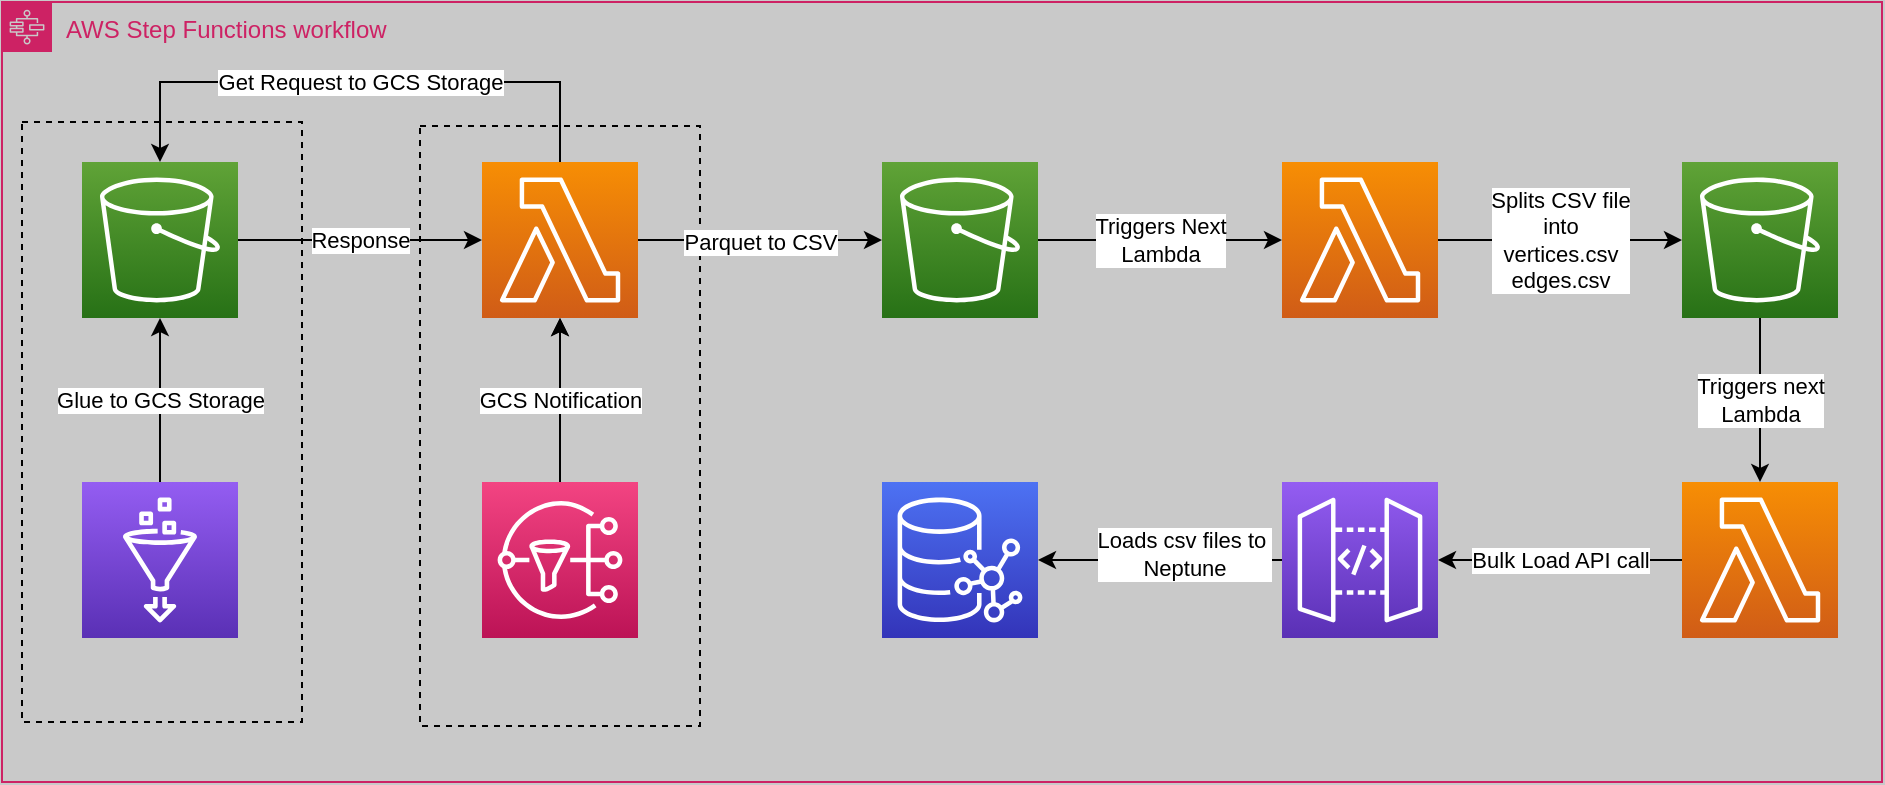 <mxfile version="14.8.2" type="github"><diagram id="SZTBmvS3_WcPP_zfUg-r" name="Page-1"><mxGraphModel dx="1043" dy="505" grid="1" gridSize="1" guides="1" tooltips="1" connect="1" arrows="1" fold="1" page="1" pageScale="1" pageWidth="850" pageHeight="1100" background="#C9C9C9" math="0" shadow="0"><root><mxCell id="0"/><mxCell id="1" parent="0"/><mxCell id="UGOUnp4CWNYIap63jngJ-60" value="" style="rounded=0;whiteSpace=wrap;html=1;fillColor=none;dashed=1;strokeWidth=1;" vertex="1" parent="1"><mxGeometry x="90" y="140" width="140" height="300" as="geometry"/></mxCell><mxCell id="UGOUnp4CWNYIap63jngJ-61" value="" style="rounded=0;whiteSpace=wrap;html=1;fillColor=none;dashed=1;strokeWidth=1;" vertex="1" parent="1"><mxGeometry x="289" y="142" width="140" height="300" as="geometry"/></mxCell><mxCell id="UGOUnp4CWNYIap63jngJ-16" value="AWS Step Functions workflow" style="points=[[0,0],[0.25,0],[0.5,0],[0.75,0],[1,0],[1,0.25],[1,0.5],[1,0.75],[1,1],[0.75,1],[0.5,1],[0.25,1],[0,1],[0,0.75],[0,0.5],[0,0.25]];outlineConnect=0;gradientColor=none;html=1;whiteSpace=wrap;fontSize=12;fontStyle=0;shape=mxgraph.aws4.group;grIcon=mxgraph.aws4.group_aws_step_functions_workflow;strokeColor=#CD2264;fillColor=none;verticalAlign=top;align=left;spacingLeft=30;fontColor=#CD2264;dashed=0;labelBackgroundColor=none;" vertex="1" parent="1"><mxGeometry x="80" y="80" width="940" height="390" as="geometry"/></mxCell><mxCell id="UGOUnp4CWNYIap63jngJ-38" value="Response" style="edgeStyle=orthogonalEdgeStyle;rounded=0;orthogonalLoop=1;jettySize=auto;html=1;exitX=1;exitY=0.5;exitDx=0;exitDy=0;exitPerimeter=0;" edge="1" parent="1" source="UGOUnp4CWNYIap63jngJ-20" target="UGOUnp4CWNYIap63jngJ-28"><mxGeometry relative="1" as="geometry"/></mxCell><mxCell id="UGOUnp4CWNYIap63jngJ-20" value="" style="points=[[0,0,0],[0.25,0,0],[0.5,0,0],[0.75,0,0],[1,0,0],[0,1,0],[0.25,1,0],[0.5,1,0],[0.75,1,0],[1,1,0],[0,0.25,0],[0,0.5,0],[0,0.75,0],[1,0.25,0],[1,0.5,0],[1,0.75,0]];outlineConnect=0;fontColor=#232F3E;gradientColor=#60A337;gradientDirection=north;fillColor=#277116;strokeColor=#ffffff;dashed=0;verticalLabelPosition=bottom;verticalAlign=top;align=center;html=1;fontSize=12;fontStyle=0;aspect=fixed;shape=mxgraph.aws4.resourceIcon;resIcon=mxgraph.aws4.s3;" vertex="1" parent="1"><mxGeometry x="120" y="160" width="78" height="78" as="geometry"/></mxCell><mxCell id="UGOUnp4CWNYIap63jngJ-26" value="Glue to GCS Storage" style="edgeStyle=orthogonalEdgeStyle;rounded=0;orthogonalLoop=1;jettySize=auto;html=1;" edge="1" parent="1" source="UGOUnp4CWNYIap63jngJ-22" target="UGOUnp4CWNYIap63jngJ-20"><mxGeometry relative="1" as="geometry"/></mxCell><mxCell id="UGOUnp4CWNYIap63jngJ-22" value="" style="points=[[0,0,0],[0.25,0,0],[0.5,0,0],[0.75,0,0],[1,0,0],[0,1,0],[0.25,1,0],[0.5,1,0],[0.75,1,0],[1,1,0],[0,0.25,0],[0,0.5,0],[0,0.75,0],[1,0.25,0],[1,0.5,0],[1,0.75,0]];outlineConnect=0;fontColor=#232F3E;gradientColor=#945DF2;gradientDirection=north;fillColor=#5A30B5;strokeColor=#ffffff;dashed=0;verticalLabelPosition=bottom;verticalAlign=top;align=center;html=1;fontSize=12;fontStyle=0;aspect=fixed;shape=mxgraph.aws4.resourceIcon;resIcon=mxgraph.aws4.glue;" vertex="1" parent="1"><mxGeometry x="120" y="320" width="78" height="78" as="geometry"/></mxCell><mxCell id="UGOUnp4CWNYIap63jngJ-37" value="Get Request to GCS Storage" style="edgeStyle=orthogonalEdgeStyle;rounded=0;orthogonalLoop=1;jettySize=auto;html=1;exitX=0.5;exitY=0;exitDx=0;exitDy=0;exitPerimeter=0;entryX=0.5;entryY=0;entryDx=0;entryDy=0;entryPerimeter=0;" edge="1" parent="1" source="UGOUnp4CWNYIap63jngJ-28" target="UGOUnp4CWNYIap63jngJ-20"><mxGeometry relative="1" as="geometry"><Array as="points"><mxPoint x="359" y="120"/><mxPoint x="159" y="120"/></Array></mxGeometry></mxCell><mxCell id="UGOUnp4CWNYIap63jngJ-40" value="Parquet to CSV" style="edgeStyle=orthogonalEdgeStyle;rounded=0;orthogonalLoop=1;jettySize=auto;html=1;exitX=1;exitY=0.5;exitDx=0;exitDy=0;exitPerimeter=0;entryX=0;entryY=0.5;entryDx=0;entryDy=0;entryPerimeter=0;" edge="1" parent="1" source="UGOUnp4CWNYIap63jngJ-28"><mxGeometry relative="1" as="geometry"><mxPoint x="520" y="199" as="targetPoint"/></mxGeometry></mxCell><mxCell id="UGOUnp4CWNYIap63jngJ-28" value="" style="points=[[0,0,0],[0.25,0,0],[0.5,0,0],[0.75,0,0],[1,0,0],[0,1,0],[0.25,1,0],[0.5,1,0],[0.75,1,0],[1,1,0],[0,0.25,0],[0,0.5,0],[0,0.75,0],[1,0.25,0],[1,0.5,0],[1,0.75,0]];outlineConnect=0;fontColor=#232F3E;gradientColor=#F78E04;gradientDirection=north;fillColor=#D05C17;strokeColor=#ffffff;dashed=0;verticalLabelPosition=bottom;verticalAlign=top;align=center;html=1;fontSize=12;fontStyle=0;aspect=fixed;shape=mxgraph.aws4.resourceIcon;resIcon=mxgraph.aws4.lambda;" vertex="1" parent="1"><mxGeometry x="320" y="160" width="78" height="78" as="geometry"/></mxCell><mxCell id="UGOUnp4CWNYIap63jngJ-49" value="Splits CSV file&lt;br&gt;into&lt;br&gt;vertices.csv&lt;br&gt;edges.csv" style="edgeStyle=orthogonalEdgeStyle;rounded=0;orthogonalLoop=1;jettySize=auto;html=1;exitX=1;exitY=0.5;exitDx=0;exitDy=0;exitPerimeter=0;entryX=0;entryY=0.5;entryDx=0;entryDy=0;entryPerimeter=0;" edge="1" parent="1" source="UGOUnp4CWNYIap63jngJ-41" target="UGOUnp4CWNYIap63jngJ-48"><mxGeometry relative="1" as="geometry"/></mxCell><mxCell id="UGOUnp4CWNYIap63jngJ-41" value="" style="points=[[0,0,0],[0.25,0,0],[0.5,0,0],[0.75,0,0],[1,0,0],[0,1,0],[0.25,1,0],[0.5,1,0],[0.75,1,0],[1,1,0],[0,0.25,0],[0,0.5,0],[0,0.75,0],[1,0.25,0],[1,0.5,0],[1,0.75,0]];outlineConnect=0;fontColor=#232F3E;gradientColor=#F78E04;gradientDirection=north;fillColor=#D05C17;strokeColor=#ffffff;dashed=0;verticalLabelPosition=bottom;verticalAlign=top;align=center;html=1;fontSize=12;fontStyle=0;aspect=fixed;shape=mxgraph.aws4.resourceIcon;resIcon=mxgraph.aws4.lambda;" vertex="1" parent="1"><mxGeometry x="720" y="160" width="78" height="78" as="geometry"/></mxCell><mxCell id="UGOUnp4CWNYIap63jngJ-47" value="Triggers Next &lt;br&gt;Lambda" style="edgeStyle=orthogonalEdgeStyle;rounded=0;orthogonalLoop=1;jettySize=auto;html=1;exitX=1;exitY=0.5;exitDx=0;exitDy=0;exitPerimeter=0;entryX=0;entryY=0.5;entryDx=0;entryDy=0;entryPerimeter=0;" edge="1" parent="1" source="UGOUnp4CWNYIap63jngJ-46" target="UGOUnp4CWNYIap63jngJ-41"><mxGeometry relative="1" as="geometry"/></mxCell><mxCell id="UGOUnp4CWNYIap63jngJ-46" value="" style="points=[[0,0,0],[0.25,0,0],[0.5,0,0],[0.75,0,0],[1,0,0],[0,1,0],[0.25,1,0],[0.5,1,0],[0.75,1,0],[1,1,0],[0,0.25,0],[0,0.5,0],[0,0.75,0],[1,0.25,0],[1,0.5,0],[1,0.75,0]];outlineConnect=0;fontColor=#232F3E;gradientColor=#60A337;gradientDirection=north;fillColor=#277116;strokeColor=#ffffff;dashed=0;verticalLabelPosition=bottom;verticalAlign=top;align=center;html=1;fontSize=12;fontStyle=0;aspect=fixed;shape=mxgraph.aws4.resourceIcon;resIcon=mxgraph.aws4.s3;" vertex="1" parent="1"><mxGeometry x="520" y="160" width="78" height="78" as="geometry"/></mxCell><mxCell id="UGOUnp4CWNYIap63jngJ-52" value="Triggers next&lt;br&gt;Lambda" style="edgeStyle=orthogonalEdgeStyle;rounded=0;orthogonalLoop=1;jettySize=auto;html=1;exitX=0.5;exitY=1;exitDx=0;exitDy=0;exitPerimeter=0;entryX=0.5;entryY=0;entryDx=0;entryDy=0;entryPerimeter=0;" edge="1" parent="1" source="UGOUnp4CWNYIap63jngJ-48" target="UGOUnp4CWNYIap63jngJ-51"><mxGeometry relative="1" as="geometry"/></mxCell><mxCell id="UGOUnp4CWNYIap63jngJ-48" value="" style="points=[[0,0,0],[0.25,0,0],[0.5,0,0],[0.75,0,0],[1,0,0],[0,1,0],[0.25,1,0],[0.5,1,0],[0.75,1,0],[1,1,0],[0,0.25,0],[0,0.5,0],[0,0.75,0],[1,0.25,0],[1,0.5,0],[1,0.75,0]];outlineConnect=0;fontColor=#232F3E;gradientColor=#60A337;gradientDirection=north;fillColor=#277116;strokeColor=#ffffff;dashed=0;verticalLabelPosition=bottom;verticalAlign=top;align=center;html=1;fontSize=12;fontStyle=0;aspect=fixed;shape=mxgraph.aws4.resourceIcon;resIcon=mxgraph.aws4.s3;" vertex="1" parent="1"><mxGeometry x="920" y="160" width="78" height="78" as="geometry"/></mxCell><mxCell id="UGOUnp4CWNYIap63jngJ-54" value="Bulk Load API call" style="edgeStyle=orthogonalEdgeStyle;rounded=0;orthogonalLoop=1;jettySize=auto;html=1;exitX=0;exitY=0.5;exitDx=0;exitDy=0;exitPerimeter=0;" edge="1" parent="1" source="UGOUnp4CWNYIap63jngJ-51" target="UGOUnp4CWNYIap63jngJ-53"><mxGeometry relative="1" as="geometry"/></mxCell><mxCell id="UGOUnp4CWNYIap63jngJ-51" value="" style="points=[[0,0,0],[0.25,0,0],[0.5,0,0],[0.75,0,0],[1,0,0],[0,1,0],[0.25,1,0],[0.5,1,0],[0.75,1,0],[1,1,0],[0,0.25,0],[0,0.5,0],[0,0.75,0],[1,0.25,0],[1,0.5,0],[1,0.75,0]];outlineConnect=0;fontColor=#232F3E;gradientColor=#F78E04;gradientDirection=north;fillColor=#D05C17;strokeColor=#ffffff;dashed=0;verticalLabelPosition=bottom;verticalAlign=top;align=center;html=1;fontSize=12;fontStyle=0;aspect=fixed;shape=mxgraph.aws4.resourceIcon;resIcon=mxgraph.aws4.lambda;" vertex="1" parent="1"><mxGeometry x="920" y="320" width="78" height="78" as="geometry"/></mxCell><mxCell id="UGOUnp4CWNYIap63jngJ-56" style="edgeStyle=orthogonalEdgeStyle;rounded=0;orthogonalLoop=1;jettySize=auto;html=1;exitX=0;exitY=0.5;exitDx=0;exitDy=0;exitPerimeter=0;entryX=1;entryY=0.5;entryDx=0;entryDy=0;entryPerimeter=0;" edge="1" parent="1" source="UGOUnp4CWNYIap63jngJ-53" target="UGOUnp4CWNYIap63jngJ-55"><mxGeometry relative="1" as="geometry"/></mxCell><mxCell id="UGOUnp4CWNYIap63jngJ-63" value="Loads csv files to&amp;nbsp;&lt;br&gt;Neptune" style="edgeLabel;html=1;align=center;verticalAlign=middle;resizable=0;points=[];" vertex="1" connectable="0" parent="UGOUnp4CWNYIap63jngJ-56"><mxGeometry x="-0.186" y="-3" relative="1" as="geometry"><mxPoint as="offset"/></mxGeometry></mxCell><mxCell id="UGOUnp4CWNYIap63jngJ-53" value="" style="points=[[0,0,0],[0.25,0,0],[0.5,0,0],[0.75,0,0],[1,0,0],[0,1,0],[0.25,1,0],[0.5,1,0],[0.75,1,0],[1,1,0],[0,0.25,0],[0,0.5,0],[0,0.75,0],[1,0.25,0],[1,0.5,0],[1,0.75,0]];outlineConnect=0;fontColor=#232F3E;gradientColor=#945DF2;gradientDirection=north;fillColor=#5A30B5;strokeColor=#ffffff;dashed=0;verticalLabelPosition=bottom;verticalAlign=top;align=center;html=1;fontSize=12;fontStyle=0;aspect=fixed;shape=mxgraph.aws4.resourceIcon;resIcon=mxgraph.aws4.api_gateway;" vertex="1" parent="1"><mxGeometry x="720" y="320" width="78" height="78" as="geometry"/></mxCell><mxCell id="UGOUnp4CWNYIap63jngJ-55" value="" style="points=[[0,0,0],[0.25,0,0],[0.5,0,0],[0.75,0,0],[1,0,0],[0,1,0],[0.25,1,0],[0.5,1,0],[0.75,1,0],[1,1,0],[0,0.25,0],[0,0.5,0],[0,0.75,0],[1,0.25,0],[1,0.5,0],[1,0.75,0]];outlineConnect=0;fontColor=#232F3E;gradientColor=#4D72F3;gradientDirection=north;fillColor=#3334B9;strokeColor=#ffffff;dashed=0;verticalLabelPosition=bottom;verticalAlign=top;align=center;html=1;fontSize=12;fontStyle=0;aspect=fixed;shape=mxgraph.aws4.resourceIcon;resIcon=mxgraph.aws4.neptune;" vertex="1" parent="1"><mxGeometry x="520" y="320" width="78" height="78" as="geometry"/></mxCell><mxCell id="UGOUnp4CWNYIap63jngJ-58" style="edgeStyle=orthogonalEdgeStyle;rounded=0;orthogonalLoop=1;jettySize=auto;html=1;exitX=0.5;exitY=0;exitDx=0;exitDy=0;exitPerimeter=0;entryX=0.5;entryY=1;entryDx=0;entryDy=0;entryPerimeter=0;" edge="1" parent="1" source="UGOUnp4CWNYIap63jngJ-57" target="UGOUnp4CWNYIap63jngJ-28"><mxGeometry relative="1" as="geometry"/></mxCell><mxCell id="UGOUnp4CWNYIap63jngJ-62" value="GCS Notification" style="edgeStyle=orthogonalEdgeStyle;rounded=0;orthogonalLoop=1;jettySize=auto;html=1;" edge="1" parent="1" source="UGOUnp4CWNYIap63jngJ-57" target="UGOUnp4CWNYIap63jngJ-28"><mxGeometry relative="1" as="geometry"/></mxCell><mxCell id="UGOUnp4CWNYIap63jngJ-57" value="" style="points=[[0,0,0],[0.25,0,0],[0.5,0,0],[0.75,0,0],[1,0,0],[0,1,0],[0.25,1,0],[0.5,1,0],[0.75,1,0],[1,1,0],[0,0.25,0],[0,0.5,0],[0,0.75,0],[1,0.25,0],[1,0.5,0],[1,0.75,0]];outlineConnect=0;fontColor=#232F3E;gradientColor=#F34482;gradientDirection=north;fillColor=#BC1356;strokeColor=#ffffff;dashed=0;verticalLabelPosition=bottom;verticalAlign=top;align=center;html=1;fontSize=12;fontStyle=0;aspect=fixed;shape=mxgraph.aws4.resourceIcon;resIcon=mxgraph.aws4.sns;" vertex="1" parent="1"><mxGeometry x="320" y="320" width="78" height="78" as="geometry"/></mxCell></root></mxGraphModel></diagram></mxfile>